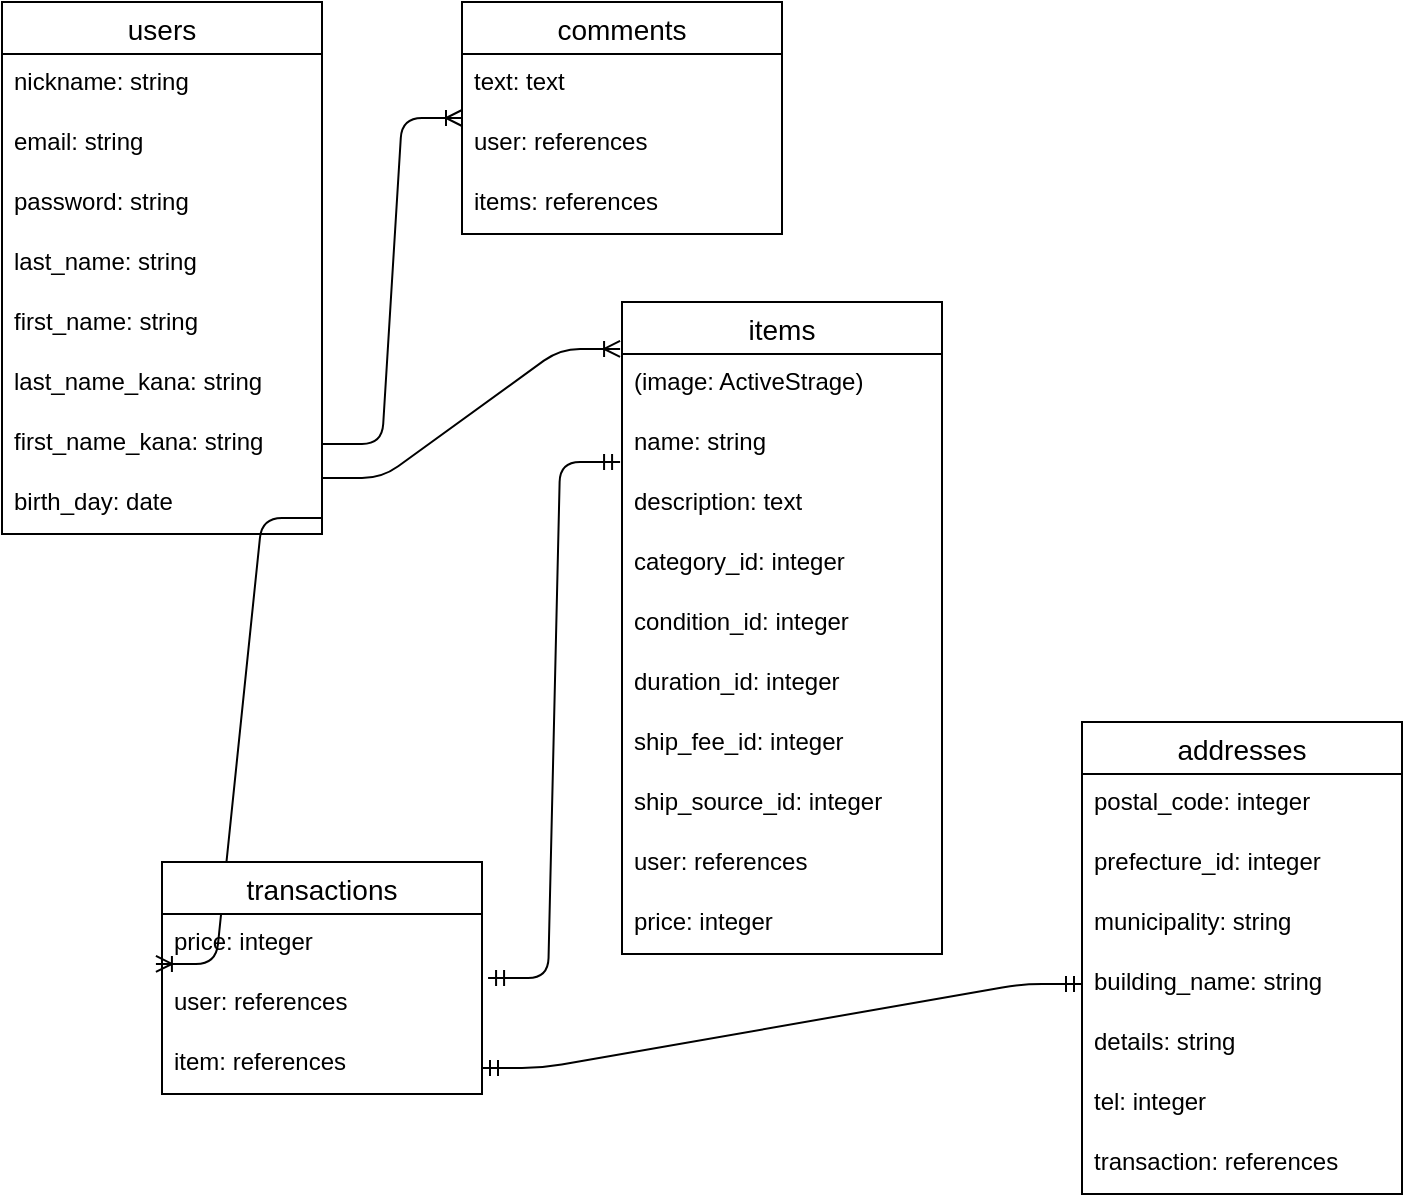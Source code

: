 <mxfile version="13.6.5">
    <diagram id="fS4IjdomqKy9d6Vwx5TK" name="Page-1">
        <mxGraphModel dx="525" dy="568" grid="1" gridSize="10" guides="1" tooltips="1" connect="1" arrows="1" fold="1" page="1" pageScale="1" pageWidth="1169" pageHeight="827" math="0" shadow="0">
            <root>
                <mxCell id="0"/>
                <mxCell id="1" parent="0"/>
                <mxCell id="UgZbrdModhxfqhk1qCgU-34" value="users" style="swimlane;fontStyle=0;childLayout=stackLayout;horizontal=1;startSize=26;horizontalStack=0;resizeParent=1;resizeParentMax=0;resizeLast=0;collapsible=1;marginBottom=0;align=center;fontSize=14;" parent="1" vertex="1">
                    <mxGeometry x="10" y="20" width="160" height="266" as="geometry"/>
                </mxCell>
                <mxCell id="UgZbrdModhxfqhk1qCgU-35" value="nickname: string" style="text;strokeColor=none;fillColor=none;spacingLeft=4;spacingRight=4;overflow=hidden;rotatable=0;points=[[0,0.5],[1,0.5]];portConstraint=eastwest;fontSize=12;" parent="UgZbrdModhxfqhk1qCgU-34" vertex="1">
                    <mxGeometry y="26" width="160" height="30" as="geometry"/>
                </mxCell>
                <mxCell id="UgZbrdModhxfqhk1qCgU-36" value="email: string" style="text;strokeColor=none;fillColor=none;spacingLeft=4;spacingRight=4;overflow=hidden;rotatable=0;points=[[0,0.5],[1,0.5]];portConstraint=eastwest;fontSize=12;" parent="UgZbrdModhxfqhk1qCgU-34" vertex="1">
                    <mxGeometry y="56" width="160" height="30" as="geometry"/>
                </mxCell>
                <mxCell id="UgZbrdModhxfqhk1qCgU-37" value="password: string" style="text;strokeColor=none;fillColor=none;spacingLeft=4;spacingRight=4;overflow=hidden;rotatable=0;points=[[0,0.5],[1,0.5]];portConstraint=eastwest;fontSize=12;" parent="UgZbrdModhxfqhk1qCgU-34" vertex="1">
                    <mxGeometry y="86" width="160" height="30" as="geometry"/>
                </mxCell>
                <mxCell id="UgZbrdModhxfqhk1qCgU-38" value="last_name: string" style="text;strokeColor=none;fillColor=none;spacingLeft=4;spacingRight=4;overflow=hidden;rotatable=0;points=[[0,0.5],[1,0.5]];portConstraint=eastwest;fontSize=12;" parent="UgZbrdModhxfqhk1qCgU-34" vertex="1">
                    <mxGeometry y="116" width="160" height="30" as="geometry"/>
                </mxCell>
                <mxCell id="UgZbrdModhxfqhk1qCgU-39" value="first_name: string" style="text;strokeColor=none;fillColor=none;spacingLeft=4;spacingRight=4;overflow=hidden;rotatable=0;points=[[0,0.5],[1,0.5]];portConstraint=eastwest;fontSize=12;" parent="UgZbrdModhxfqhk1qCgU-34" vertex="1">
                    <mxGeometry y="146" width="160" height="30" as="geometry"/>
                </mxCell>
                <mxCell id="UgZbrdModhxfqhk1qCgU-40" value="last_name_kana: string" style="text;strokeColor=none;fillColor=none;spacingLeft=4;spacingRight=4;overflow=hidden;rotatable=0;points=[[0,0.5],[1,0.5]];portConstraint=eastwest;fontSize=12;" parent="UgZbrdModhxfqhk1qCgU-34" vertex="1">
                    <mxGeometry y="176" width="160" height="30" as="geometry"/>
                </mxCell>
                <mxCell id="UgZbrdModhxfqhk1qCgU-41" value="first_name_kana: string" style="text;strokeColor=none;fillColor=none;spacingLeft=4;spacingRight=4;overflow=hidden;rotatable=0;points=[[0,0.5],[1,0.5]];portConstraint=eastwest;fontSize=12;" parent="UgZbrdModhxfqhk1qCgU-34" vertex="1">
                    <mxGeometry y="206" width="160" height="30" as="geometry"/>
                </mxCell>
                <mxCell id="UgZbrdModhxfqhk1qCgU-44" value="birth_day: date" style="text;strokeColor=none;fillColor=none;spacingLeft=4;spacingRight=4;overflow=hidden;rotatable=0;points=[[0,0.5],[1,0.5]];portConstraint=eastwest;fontSize=12;" parent="UgZbrdModhxfqhk1qCgU-34" vertex="1">
                    <mxGeometry y="236" width="160" height="30" as="geometry"/>
                </mxCell>
                <mxCell id="o-njKKaawyF_dJCkBI_0-1" value="" style="edgeStyle=entityRelationEdgeStyle;fontSize=12;html=1;endArrow=ERoneToMany;entryX=-0.006;entryY=0.072;entryDx=0;entryDy=0;entryPerimeter=0;exitX=1;exitY=0.067;exitDx=0;exitDy=0;exitPerimeter=0;" parent="1" target="UgZbrdModhxfqhk1qCgU-24" edge="1">
                    <mxGeometry width="100" height="100" relative="1" as="geometry">
                        <mxPoint x="170" y="258.01" as="sourcePoint"/>
                        <mxPoint x="270" y="200" as="targetPoint"/>
                    </mxGeometry>
                </mxCell>
                <mxCell id="Ot_MBdFopp-VSySf_ivI-5" value="" style="edgeStyle=entityRelationEdgeStyle;fontSize=12;html=1;endArrow=ERmandOne;startArrow=ERmandOne;exitX=1.019;exitY=0.733;exitDx=0;exitDy=0;exitPerimeter=0;entryX=-0.006;entryY=0.8;entryDx=0;entryDy=0;entryPerimeter=0;" parent="1" target="UgZbrdModhxfqhk1qCgU-26" edge="1">
                    <mxGeometry width="100" height="100" relative="1" as="geometry">
                        <mxPoint x="253.04" y="507.99" as="sourcePoint"/>
                        <mxPoint x="340" y="315" as="targetPoint"/>
                    </mxGeometry>
                </mxCell>
                <mxCell id="Ot_MBdFopp-VSySf_ivI-6" value="comments" style="swimlane;fontStyle=0;childLayout=stackLayout;horizontal=1;startSize=26;horizontalStack=0;resizeParent=1;resizeParentMax=0;resizeLast=0;collapsible=1;marginBottom=0;align=center;fontSize=14;" parent="1" vertex="1">
                    <mxGeometry x="240" y="20" width="160" height="116" as="geometry"/>
                </mxCell>
                <mxCell id="Ot_MBdFopp-VSySf_ivI-7" value="text: text" style="text;strokeColor=none;fillColor=none;spacingLeft=4;spacingRight=4;overflow=hidden;rotatable=0;points=[[0,0.5],[1,0.5]];portConstraint=eastwest;fontSize=12;" parent="Ot_MBdFopp-VSySf_ivI-6" vertex="1">
                    <mxGeometry y="26" width="160" height="30" as="geometry"/>
                </mxCell>
                <mxCell id="Ot_MBdFopp-VSySf_ivI-8" value="user: references" style="text;strokeColor=none;fillColor=none;spacingLeft=4;spacingRight=4;overflow=hidden;rotatable=0;points=[[0,0.5],[1,0.5]];portConstraint=eastwest;fontSize=12;" parent="Ot_MBdFopp-VSySf_ivI-6" vertex="1">
                    <mxGeometry y="56" width="160" height="30" as="geometry"/>
                </mxCell>
                <mxCell id="Ot_MBdFopp-VSySf_ivI-9" value="items: references" style="text;strokeColor=none;fillColor=none;spacingLeft=4;spacingRight=4;overflow=hidden;rotatable=0;points=[[0,0.5],[1,0.5]];portConstraint=eastwest;fontSize=12;" parent="Ot_MBdFopp-VSySf_ivI-6" vertex="1">
                    <mxGeometry y="86" width="160" height="30" as="geometry"/>
                </mxCell>
                <mxCell id="UgZbrdModhxfqhk1qCgU-24" value="items" style="swimlane;fontStyle=0;childLayout=stackLayout;horizontal=1;startSize=26;horizontalStack=0;resizeParent=1;resizeParentMax=0;resizeLast=0;collapsible=1;marginBottom=0;align=center;fontSize=14;" parent="1" vertex="1">
                    <mxGeometry x="320" y="170" width="160" height="326" as="geometry">
                        <mxRectangle x="370" y="170" width="70" height="26" as="alternateBounds"/>
                    </mxGeometry>
                </mxCell>
                <mxCell id="UgZbrdModhxfqhk1qCgU-25" value="(image: ActiveStrage)" style="text;strokeColor=none;fillColor=none;spacingLeft=4;spacingRight=4;overflow=hidden;rotatable=0;points=[[0,0.5],[1,0.5]];portConstraint=eastwest;fontSize=12;" parent="UgZbrdModhxfqhk1qCgU-24" vertex="1">
                    <mxGeometry y="26" width="160" height="30" as="geometry"/>
                </mxCell>
                <mxCell id="UgZbrdModhxfqhk1qCgU-26" value="name: string" style="text;strokeColor=none;fillColor=none;spacingLeft=4;spacingRight=4;overflow=hidden;rotatable=0;points=[[0,0.5],[1,0.5]];portConstraint=eastwest;fontSize=12;" parent="UgZbrdModhxfqhk1qCgU-24" vertex="1">
                    <mxGeometry y="56" width="160" height="30" as="geometry"/>
                </mxCell>
                <mxCell id="UgZbrdModhxfqhk1qCgU-27" value="description: text" style="text;strokeColor=none;fillColor=none;spacingLeft=4;spacingRight=4;overflow=hidden;rotatable=0;points=[[0,0.5],[1,0.5]];portConstraint=eastwest;fontSize=12;" parent="UgZbrdModhxfqhk1qCgU-24" vertex="1">
                    <mxGeometry y="86" width="160" height="30" as="geometry"/>
                </mxCell>
                <mxCell id="UgZbrdModhxfqhk1qCgU-30" value="category_id: integer" style="text;strokeColor=none;fillColor=none;spacingLeft=4;spacingRight=4;overflow=hidden;rotatable=0;points=[[0,0.5],[1,0.5]];portConstraint=eastwest;fontSize=12;" parent="UgZbrdModhxfqhk1qCgU-24" vertex="1">
                    <mxGeometry y="116" width="160" height="30" as="geometry"/>
                </mxCell>
                <mxCell id="7" value="condition_id: integer" style="text;strokeColor=none;fillColor=none;spacingLeft=4;spacingRight=4;overflow=hidden;rotatable=0;points=[[0,0.5],[1,0.5]];portConstraint=eastwest;fontSize=12;" vertex="1" parent="UgZbrdModhxfqhk1qCgU-24">
                    <mxGeometry y="146" width="160" height="30" as="geometry"/>
                </mxCell>
                <mxCell id="6" value="duration_id: integer" style="text;strokeColor=none;fillColor=none;spacingLeft=4;spacingRight=4;overflow=hidden;rotatable=0;points=[[0,0.5],[1,0.5]];portConstraint=eastwest;fontSize=12;" vertex="1" parent="UgZbrdModhxfqhk1qCgU-24">
                    <mxGeometry y="176" width="160" height="30" as="geometry"/>
                </mxCell>
                <mxCell id="UgZbrdModhxfqhk1qCgU-31" value="ship_fee_id: integer" style="text;strokeColor=none;fillColor=none;spacingLeft=4;spacingRight=4;overflow=hidden;rotatable=0;points=[[0,0.5],[1,0.5]];portConstraint=eastwest;fontSize=12;" parent="UgZbrdModhxfqhk1qCgU-24" vertex="1">
                    <mxGeometry y="206" width="160" height="30" as="geometry"/>
                </mxCell>
                <mxCell id="UgZbrdModhxfqhk1qCgU-32" value="ship_source_id: integer" style="text;strokeColor=none;fillColor=none;spacingLeft=4;spacingRight=4;overflow=hidden;rotatable=0;points=[[0,0.5],[1,0.5]];portConstraint=eastwest;fontSize=12;" parent="UgZbrdModhxfqhk1qCgU-24" vertex="1">
                    <mxGeometry y="236" width="160" height="30" as="geometry"/>
                </mxCell>
                <mxCell id="Ot_MBdFopp-VSySf_ivI-1" value="user: references" style="text;strokeColor=none;fillColor=none;spacingLeft=4;spacingRight=4;overflow=hidden;rotatable=0;points=[[0,0.5],[1,0.5]];portConstraint=eastwest;fontSize=12;" parent="UgZbrdModhxfqhk1qCgU-24" vertex="1">
                    <mxGeometry y="266" width="160" height="30" as="geometry"/>
                </mxCell>
                <mxCell id="UgZbrdModhxfqhk1qCgU-33" value="price: integer" style="text;strokeColor=none;fillColor=none;spacingLeft=4;spacingRight=4;overflow=hidden;rotatable=0;points=[[0,0.5],[1,0.5]];portConstraint=eastwest;fontSize=12;" parent="UgZbrdModhxfqhk1qCgU-24" vertex="1">
                    <mxGeometry y="296" width="160" height="30" as="geometry"/>
                </mxCell>
                <mxCell id="Ot_MBdFopp-VSySf_ivI-10" value="" style="edgeStyle=entityRelationEdgeStyle;fontSize=12;html=1;endArrow=ERoneToMany;exitX=1;exitY=0.5;exitDx=0;exitDy=0;" parent="1" source="UgZbrdModhxfqhk1qCgU-41" target="Ot_MBdFopp-VSySf_ivI-6" edge="1">
                    <mxGeometry width="100" height="100" relative="1" as="geometry">
                        <mxPoint x="180" y="241" as="sourcePoint"/>
                        <mxPoint x="460" y="260" as="targetPoint"/>
                    </mxGeometry>
                </mxCell>
                <mxCell id="Ot_MBdFopp-VSySf_ivI-17" value="" style="edgeStyle=entityRelationEdgeStyle;fontSize=12;html=1;endArrow=ERmandOne;startArrow=ERmandOne;entryX=0;entryY=0.5;entryDx=0;entryDy=0;" parent="1" target="Ot_MBdFopp-VSySf_ivI-14" edge="1">
                    <mxGeometry width="100" height="100" relative="1" as="geometry">
                        <mxPoint x="250" y="553" as="sourcePoint"/>
                        <mxPoint x="350" y="453" as="targetPoint"/>
                    </mxGeometry>
                </mxCell>
                <mxCell id="Ot_MBdFopp-VSySf_ivI-3" value="" style="edgeStyle=entityRelationEdgeStyle;fontSize=12;html=1;endArrow=ERoneToMany;entryX=-0.019;entryY=0.833;entryDx=0;entryDy=0;entryPerimeter=0;exitX=1;exitY=0.733;exitDx=0;exitDy=0;exitPerimeter=0;" parent="1" target="o-njKKaawyF_dJCkBI_0-3" edge="1" source="UgZbrdModhxfqhk1qCgU-44">
                    <mxGeometry width="100" height="100" relative="1" as="geometry">
                        <mxPoint x="60" y="346" as="sourcePoint"/>
                        <mxPoint x="160" y="246" as="targetPoint"/>
                    </mxGeometry>
                </mxCell>
                <mxCell id="Ot_MBdFopp-VSySf_ivI-11" value="addresses" style="swimlane;fontStyle=0;childLayout=stackLayout;horizontal=1;startSize=26;horizontalStack=0;resizeParent=1;resizeParentMax=0;resizeLast=0;collapsible=1;marginBottom=0;align=center;fontSize=14;" parent="1" vertex="1">
                    <mxGeometry x="550" y="380" width="160" height="236" as="geometry"/>
                </mxCell>
                <mxCell id="Ot_MBdFopp-VSySf_ivI-12" value="postal_code: integer" style="text;strokeColor=none;fillColor=none;spacingLeft=4;spacingRight=4;overflow=hidden;rotatable=0;points=[[0,0.5],[1,0.5]];portConstraint=eastwest;fontSize=12;" parent="Ot_MBdFopp-VSySf_ivI-11" vertex="1">
                    <mxGeometry y="26" width="160" height="30" as="geometry"/>
                </mxCell>
                <mxCell id="3" value="prefecture_id: integer" style="text;strokeColor=none;fillColor=none;spacingLeft=4;spacingRight=4;overflow=hidden;rotatable=0;points=[[0,0.5],[1,0.5]];portConstraint=eastwest;fontSize=12;" vertex="1" parent="Ot_MBdFopp-VSySf_ivI-11">
                    <mxGeometry y="56" width="160" height="30" as="geometry"/>
                </mxCell>
                <mxCell id="Ot_MBdFopp-VSySf_ivI-13" value="municipality: string" style="text;strokeColor=none;fillColor=none;spacingLeft=4;spacingRight=4;overflow=hidden;rotatable=0;points=[[0,0.5],[1,0.5]];portConstraint=eastwest;fontSize=12;" parent="Ot_MBdFopp-VSySf_ivI-11" vertex="1">
                    <mxGeometry y="86" width="160" height="30" as="geometry"/>
                </mxCell>
                <mxCell id="Ot_MBdFopp-VSySf_ivI-14" value="building_name: string" style="text;strokeColor=none;fillColor=none;spacingLeft=4;spacingRight=4;overflow=hidden;rotatable=0;points=[[0,0.5],[1,0.5]];portConstraint=eastwest;fontSize=12;" parent="Ot_MBdFopp-VSySf_ivI-11" vertex="1">
                    <mxGeometry y="116" width="160" height="30" as="geometry"/>
                </mxCell>
                <mxCell id="Ot_MBdFopp-VSySf_ivI-15" value="details: string" style="text;strokeColor=none;fillColor=none;spacingLeft=4;spacingRight=4;overflow=hidden;rotatable=0;points=[[0,0.5],[1,0.5]];portConstraint=eastwest;fontSize=12;" parent="Ot_MBdFopp-VSySf_ivI-11" vertex="1">
                    <mxGeometry y="146" width="160" height="30" as="geometry"/>
                </mxCell>
                <mxCell id="Ot_MBdFopp-VSySf_ivI-16" value="tel: integer" style="text;strokeColor=none;fillColor=none;spacingLeft=4;spacingRight=4;overflow=hidden;rotatable=0;points=[[0,0.5],[1,0.5]];portConstraint=eastwest;fontSize=12;" parent="Ot_MBdFopp-VSySf_ivI-11" vertex="1">
                    <mxGeometry y="176" width="160" height="30" as="geometry"/>
                </mxCell>
                <mxCell id="5" value="transaction: references" style="text;strokeColor=none;fillColor=none;spacingLeft=4;spacingRight=4;overflow=hidden;rotatable=0;points=[[0,0.5],[1,0.5]];portConstraint=eastwest;fontSize=12;" vertex="1" parent="Ot_MBdFopp-VSySf_ivI-11">
                    <mxGeometry y="206" width="160" height="30" as="geometry"/>
                </mxCell>
                <mxCell id="o-njKKaawyF_dJCkBI_0-2" value="transactions" style="swimlane;fontStyle=0;childLayout=stackLayout;horizontal=1;startSize=26;horizontalStack=0;resizeParent=1;resizeParentMax=0;resizeLast=0;collapsible=1;marginBottom=0;align=center;fontSize=14;" parent="1" vertex="1">
                    <mxGeometry x="90" y="450" width="160" height="116" as="geometry"/>
                </mxCell>
                <mxCell id="o-njKKaawyF_dJCkBI_0-3" value="price: integer" style="text;strokeColor=none;fillColor=none;spacingLeft=4;spacingRight=4;overflow=hidden;rotatable=0;points=[[0,0.5],[1,0.5]];portConstraint=eastwest;fontSize=12;" parent="o-njKKaawyF_dJCkBI_0-2" vertex="1">
                    <mxGeometry y="26" width="160" height="30" as="geometry"/>
                </mxCell>
                <mxCell id="o-njKKaawyF_dJCkBI_0-4" value="user: references" style="text;strokeColor=none;fillColor=none;spacingLeft=4;spacingRight=4;overflow=hidden;rotatable=0;points=[[0,0.5],[1,0.5]];portConstraint=eastwest;fontSize=12;" parent="o-njKKaawyF_dJCkBI_0-2" vertex="1">
                    <mxGeometry y="56" width="160" height="30" as="geometry"/>
                </mxCell>
                <mxCell id="o-njKKaawyF_dJCkBI_0-5" value="item: references" style="text;strokeColor=none;fillColor=none;spacingLeft=4;spacingRight=4;overflow=hidden;rotatable=0;points=[[0,0.5],[1,0.5]];portConstraint=eastwest;fontSize=12;" parent="o-njKKaawyF_dJCkBI_0-2" vertex="1">
                    <mxGeometry y="86" width="160" height="30" as="geometry"/>
                </mxCell>
            </root>
        </mxGraphModel>
    </diagram>
</mxfile>